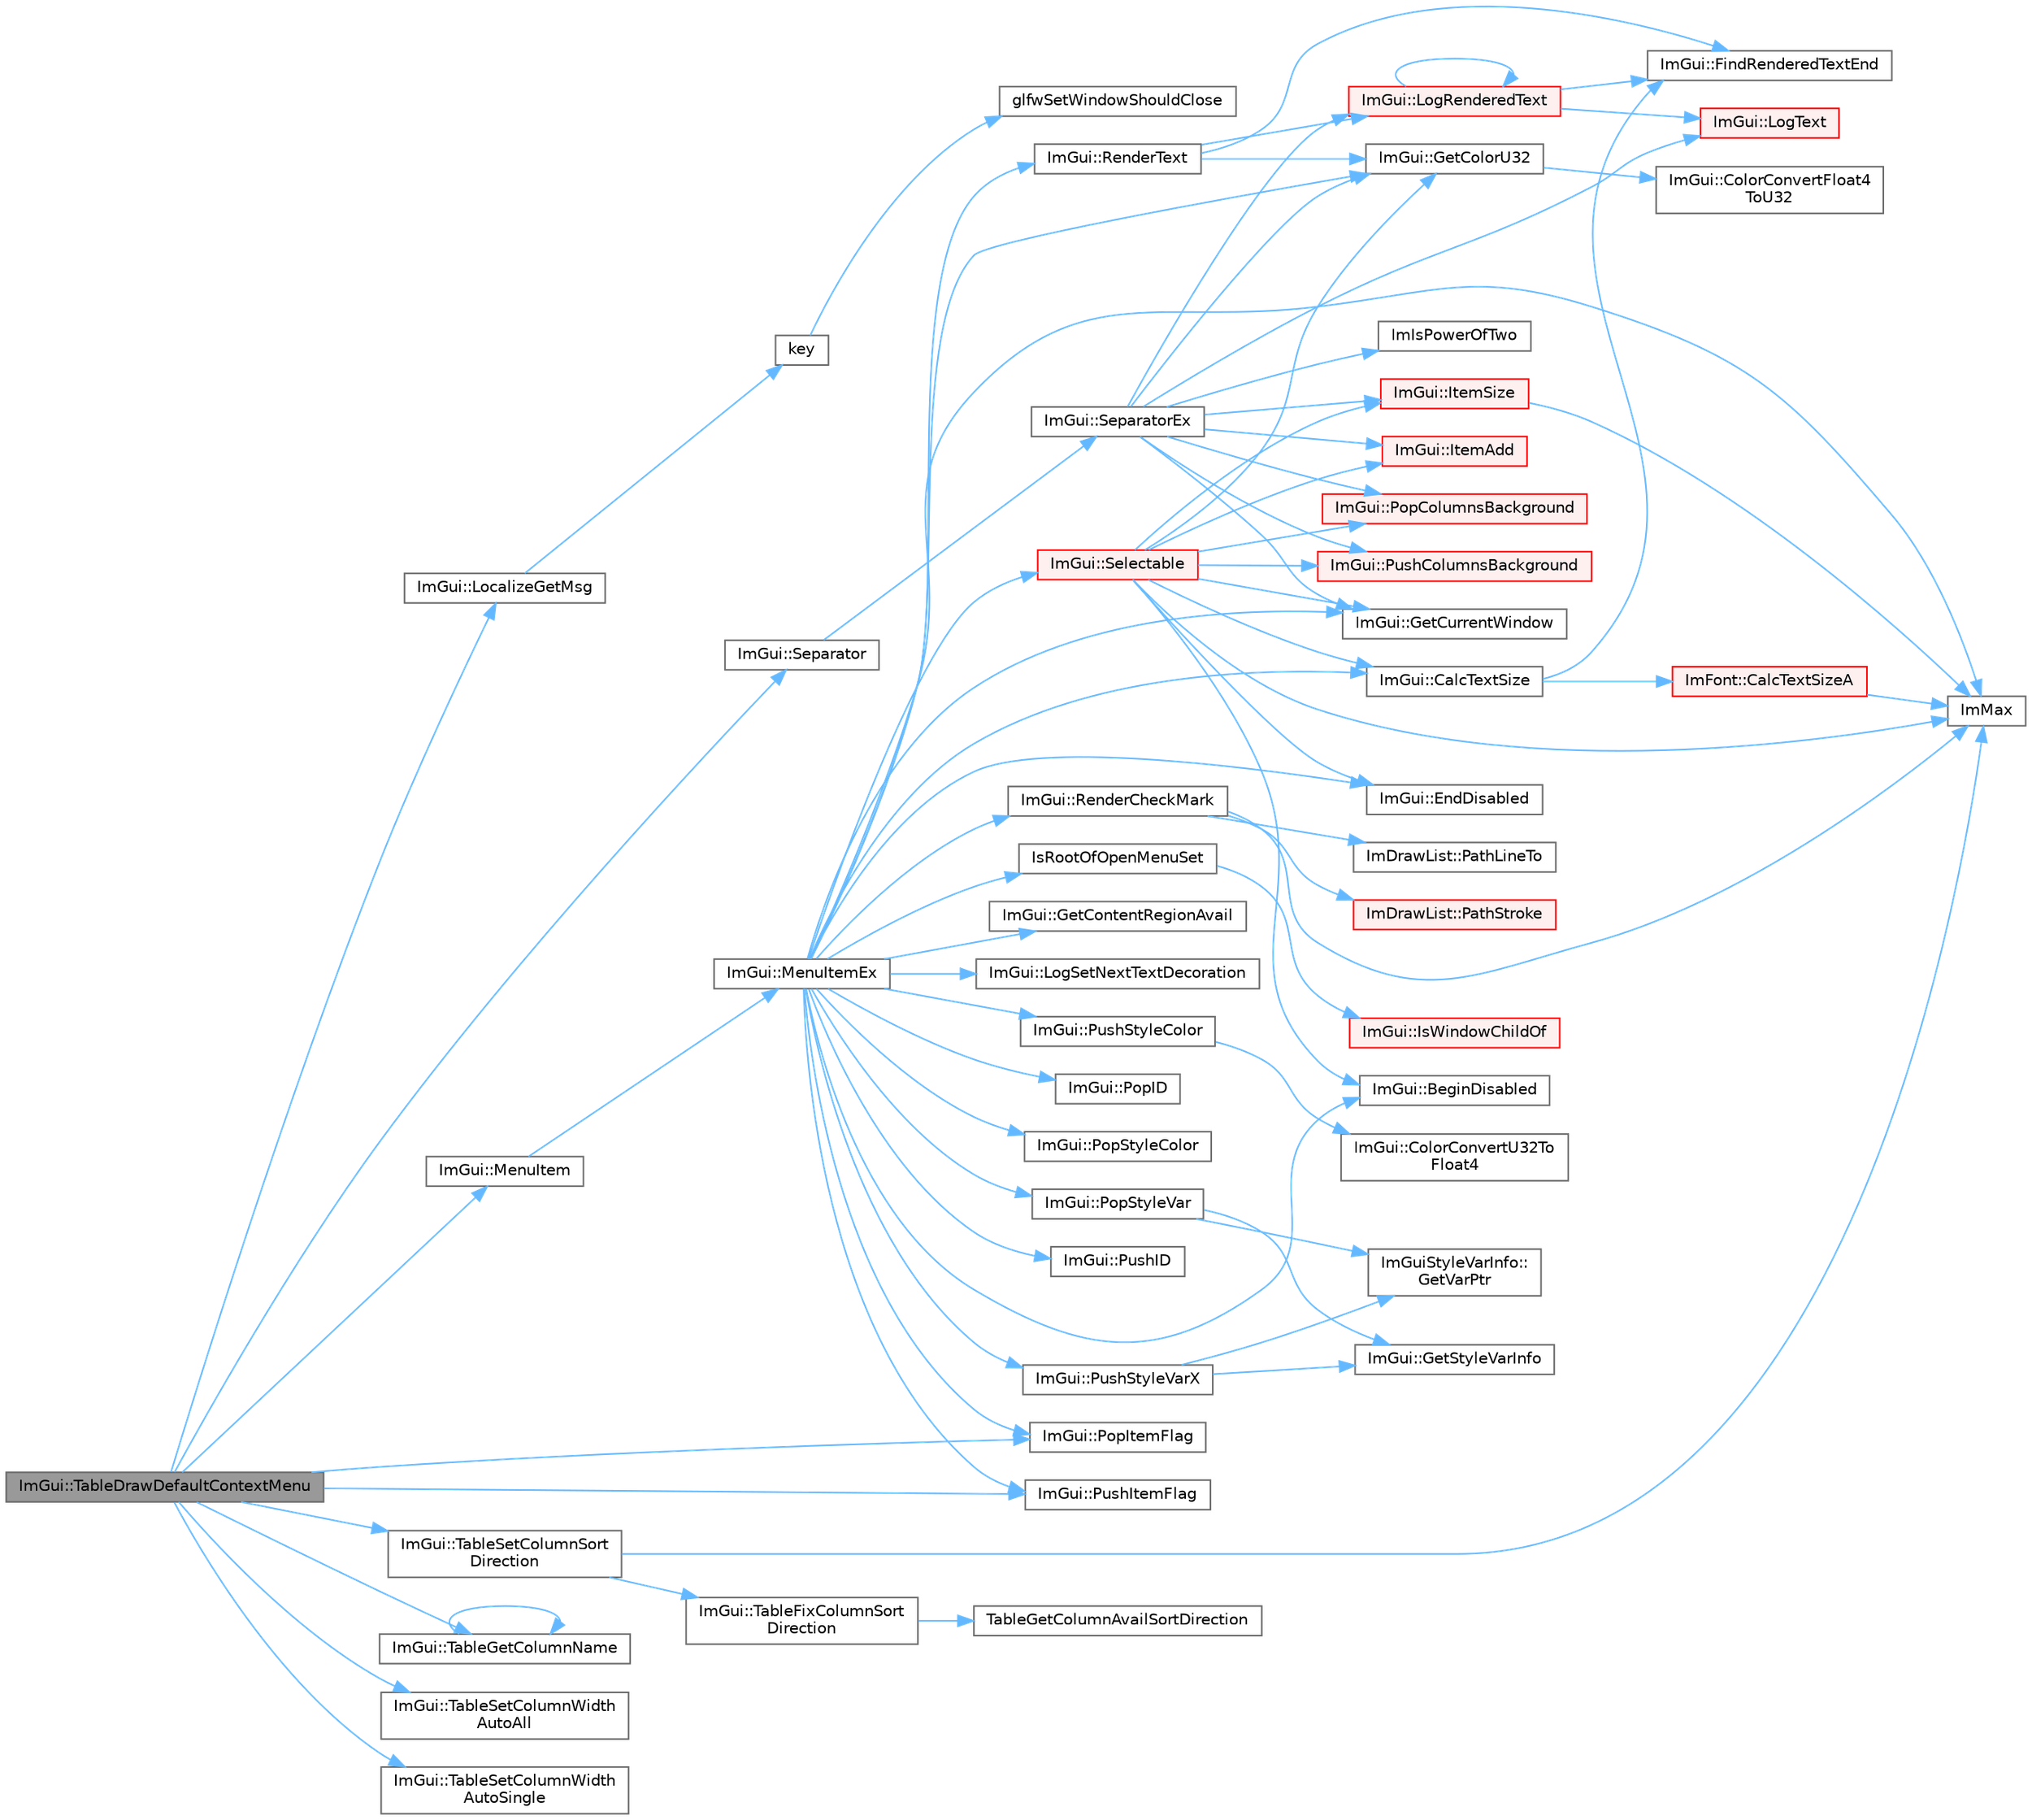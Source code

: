 digraph "ImGui::TableDrawDefaultContextMenu"
{
 // LATEX_PDF_SIZE
  bgcolor="transparent";
  edge [fontname=Helvetica,fontsize=10,labelfontname=Helvetica,labelfontsize=10];
  node [fontname=Helvetica,fontsize=10,shape=box,height=0.2,width=0.4];
  rankdir="LR";
  Node1 [id="Node000001",label="ImGui::TableDrawDefaultContextMenu",height=0.2,width=0.4,color="gray40", fillcolor="grey60", style="filled", fontcolor="black",tooltip=" "];
  Node1 -> Node2 [id="edge1_Node000001_Node000002",color="steelblue1",style="solid",tooltip=" "];
  Node2 [id="Node000002",label="ImGui::LocalizeGetMsg",height=0.2,width=0.4,color="grey40", fillcolor="white", style="filled",URL="$namespace_im_gui.html#a0560d8edbeb9985eda5334d2f01a6fad",tooltip=" "];
  Node2 -> Node3 [id="edge2_Node000002_Node000003",color="steelblue1",style="solid",tooltip=" "];
  Node3 [id="Node000003",label="key",height=0.2,width=0.4,color="grey40", fillcolor="white", style="filled",URL="$gears_8c.html#accd6b5b92b78666e36543412d4ac14cd",tooltip=" "];
  Node3 -> Node4 [id="edge3_Node000003_Node000004",color="steelblue1",style="solid",tooltip=" "];
  Node4 [id="Node000004",label="glfwSetWindowShouldClose",height=0.2,width=0.4,color="grey40", fillcolor="white", style="filled",URL="$group__window.html#ga1cadeda7a1e2f224e06a8415d30741aa",tooltip="Sets the close flag of the specified window."];
  Node1 -> Node5 [id="edge4_Node000001_Node000005",color="steelblue1",style="solid",tooltip=" "];
  Node5 [id="Node000005",label="ImGui::MenuItem",height=0.2,width=0.4,color="grey40", fillcolor="white", style="filled",URL="$namespace_im_gui.html#aa1bae511ca47478998693a9d8c84f2e6",tooltip=" "];
  Node5 -> Node6 [id="edge5_Node000005_Node000006",color="steelblue1",style="solid",tooltip=" "];
  Node6 [id="Node000006",label="ImGui::MenuItemEx",height=0.2,width=0.4,color="grey40", fillcolor="white", style="filled",URL="$namespace_im_gui.html#ab5e6e4c78805615fb4d26d4918031f9c",tooltip=" "];
  Node6 -> Node7 [id="edge6_Node000006_Node000007",color="steelblue1",style="solid",tooltip=" "];
  Node7 [id="Node000007",label="ImGui::BeginDisabled",height=0.2,width=0.4,color="grey40", fillcolor="white", style="filled",URL="$namespace_im_gui.html#ae90e9a26f01d0d45f6bf7ca720d170d1",tooltip=" "];
  Node6 -> Node8 [id="edge7_Node000006_Node000008",color="steelblue1",style="solid",tooltip=" "];
  Node8 [id="Node000008",label="ImGui::CalcTextSize",height=0.2,width=0.4,color="grey40", fillcolor="white", style="filled",URL="$namespace_im_gui.html#a848b9db6cc4a186751c0ecebcaadc33b",tooltip=" "];
  Node8 -> Node9 [id="edge8_Node000008_Node000009",color="steelblue1",style="solid",tooltip=" "];
  Node9 [id="Node000009",label="ImFont::CalcTextSizeA",height=0.2,width=0.4,color="red", fillcolor="#FFF0F0", style="filled",URL="$struct_im_font.html#a418146c00c3dee351a411b952cce5175",tooltip=" "];
  Node9 -> Node16 [id="edge9_Node000009_Node000016",color="steelblue1",style="solid",tooltip=" "];
  Node16 [id="Node000016",label="ImMax",height=0.2,width=0.4,color="grey40", fillcolor="white", style="filled",URL="$imgui__internal_8h.html#a7667efd95147d0422f140917c71a9226",tooltip=" "];
  Node8 -> Node17 [id="edge10_Node000008_Node000017",color="steelblue1",style="solid",tooltip=" "];
  Node17 [id="Node000017",label="ImGui::FindRenderedTextEnd",height=0.2,width=0.4,color="grey40", fillcolor="white", style="filled",URL="$namespace_im_gui.html#a7671e1dbc803a31b06081b52a771d83f",tooltip=" "];
  Node6 -> Node18 [id="edge11_Node000006_Node000018",color="steelblue1",style="solid",tooltip=" "];
  Node18 [id="Node000018",label="ImGui::EndDisabled",height=0.2,width=0.4,color="grey40", fillcolor="white", style="filled",URL="$namespace_im_gui.html#a9e6088c6c690ddff1302b6e42b380733",tooltip=" "];
  Node6 -> Node19 [id="edge12_Node000006_Node000019",color="steelblue1",style="solid",tooltip=" "];
  Node19 [id="Node000019",label="ImGui::GetColorU32",height=0.2,width=0.4,color="grey40", fillcolor="white", style="filled",URL="$namespace_im_gui.html#a0de2d9bd347d9866511eb8d014e62556",tooltip=" "];
  Node19 -> Node20 [id="edge13_Node000019_Node000020",color="steelblue1",style="solid",tooltip=" "];
  Node20 [id="Node000020",label="ImGui::ColorConvertFloat4\lToU32",height=0.2,width=0.4,color="grey40", fillcolor="white", style="filled",URL="$namespace_im_gui.html#abe2691de0b1a71c774ab24cc91564a94",tooltip=" "];
  Node6 -> Node21 [id="edge14_Node000006_Node000021",color="steelblue1",style="solid",tooltip=" "];
  Node21 [id="Node000021",label="ImGui::GetContentRegionAvail",height=0.2,width=0.4,color="grey40", fillcolor="white", style="filled",URL="$namespace_im_gui.html#a410c8e19b2fea8b52746ca11b3930301",tooltip=" "];
  Node6 -> Node22 [id="edge15_Node000006_Node000022",color="steelblue1",style="solid",tooltip=" "];
  Node22 [id="Node000022",label="ImGui::GetCurrentWindow",height=0.2,width=0.4,color="grey40", fillcolor="white", style="filled",URL="$namespace_im_gui.html#ac452417b5004ca16a814a72cff153526",tooltip=" "];
  Node6 -> Node16 [id="edge16_Node000006_Node000016",color="steelblue1",style="solid",tooltip=" "];
  Node6 -> Node23 [id="edge17_Node000006_Node000023",color="steelblue1",style="solid",tooltip=" "];
  Node23 [id="Node000023",label="IsRootOfOpenMenuSet",height=0.2,width=0.4,color="grey40", fillcolor="white", style="filled",URL="$imgui__widgets_8cpp.html#a323d394bcc27c05c96d74812a43aee1d",tooltip=" "];
  Node23 -> Node24 [id="edge18_Node000023_Node000024",color="steelblue1",style="solid",tooltip=" "];
  Node24 [id="Node000024",label="ImGui::IsWindowChildOf",height=0.2,width=0.4,color="red", fillcolor="#FFF0F0", style="filled",URL="$namespace_im_gui.html#a9ac223b9e17540da02c233d29914689d",tooltip=" "];
  Node6 -> Node26 [id="edge19_Node000006_Node000026",color="steelblue1",style="solid",tooltip=" "];
  Node26 [id="Node000026",label="ImGui::LogSetNextTextDecoration",height=0.2,width=0.4,color="grey40", fillcolor="white", style="filled",URL="$namespace_im_gui.html#a66bc1e61bff5f2170bcd2d7d071eaa22",tooltip=" "];
  Node6 -> Node27 [id="edge20_Node000006_Node000027",color="steelblue1",style="solid",tooltip=" "];
  Node27 [id="Node000027",label="ImGui::PopID",height=0.2,width=0.4,color="grey40", fillcolor="white", style="filled",URL="$namespace_im_gui.html#aba0b2d8f890a5d435ae43d0c4a2d4dd1",tooltip=" "];
  Node6 -> Node28 [id="edge21_Node000006_Node000028",color="steelblue1",style="solid",tooltip=" "];
  Node28 [id="Node000028",label="ImGui::PopItemFlag",height=0.2,width=0.4,color="grey40", fillcolor="white", style="filled",URL="$namespace_im_gui.html#aa93281155e1dd23715dbd384e91edc6b",tooltip=" "];
  Node6 -> Node29 [id="edge22_Node000006_Node000029",color="steelblue1",style="solid",tooltip=" "];
  Node29 [id="Node000029",label="ImGui::PopStyleColor",height=0.2,width=0.4,color="grey40", fillcolor="white", style="filled",URL="$namespace_im_gui.html#a9795f730b4043a98b6254738d86efcdc",tooltip=" "];
  Node6 -> Node30 [id="edge23_Node000006_Node000030",color="steelblue1",style="solid",tooltip=" "];
  Node30 [id="Node000030",label="ImGui::PopStyleVar",height=0.2,width=0.4,color="grey40", fillcolor="white", style="filled",URL="$namespace_im_gui.html#a14116e57d81e326adef2a702e65781d4",tooltip=" "];
  Node30 -> Node31 [id="edge24_Node000030_Node000031",color="steelblue1",style="solid",tooltip=" "];
  Node31 [id="Node000031",label="ImGui::GetStyleVarInfo",height=0.2,width=0.4,color="grey40", fillcolor="white", style="filled",URL="$namespace_im_gui.html#a3870829d4a3b6ea8ad8f6f82c944495f",tooltip=" "];
  Node30 -> Node32 [id="edge25_Node000030_Node000032",color="steelblue1",style="solid",tooltip=" "];
  Node32 [id="Node000032",label="ImGuiStyleVarInfo::\lGetVarPtr",height=0.2,width=0.4,color="grey40", fillcolor="white", style="filled",URL="$struct_im_gui_style_var_info.html#a6621aa66480ec67de95b6a74625d834a",tooltip=" "];
  Node6 -> Node33 [id="edge26_Node000006_Node000033",color="steelblue1",style="solid",tooltip=" "];
  Node33 [id="Node000033",label="ImGui::PushID",height=0.2,width=0.4,color="grey40", fillcolor="white", style="filled",URL="$namespace_im_gui.html#a27a8533605dc5b8cabf161bf7715bbde",tooltip=" "];
  Node6 -> Node34 [id="edge27_Node000006_Node000034",color="steelblue1",style="solid",tooltip=" "];
  Node34 [id="Node000034",label="ImGui::PushItemFlag",height=0.2,width=0.4,color="grey40", fillcolor="white", style="filled",URL="$namespace_im_gui.html#ac7301f6378333f6d17f47823eed9e00a",tooltip=" "];
  Node6 -> Node35 [id="edge28_Node000006_Node000035",color="steelblue1",style="solid",tooltip=" "];
  Node35 [id="Node000035",label="ImGui::PushStyleColor",height=0.2,width=0.4,color="grey40", fillcolor="white", style="filled",URL="$namespace_im_gui.html#a77ee84afb636e05eb4b2d6eeddcc2aa8",tooltip=" "];
  Node35 -> Node36 [id="edge29_Node000035_Node000036",color="steelblue1",style="solid",tooltip=" "];
  Node36 [id="Node000036",label="ImGui::ColorConvertU32To\lFloat4",height=0.2,width=0.4,color="grey40", fillcolor="white", style="filled",URL="$namespace_im_gui.html#a74df648cad381b5ad979c3609b7f4b2a",tooltip=" "];
  Node6 -> Node37 [id="edge30_Node000006_Node000037",color="steelblue1",style="solid",tooltip=" "];
  Node37 [id="Node000037",label="ImGui::PushStyleVarX",height=0.2,width=0.4,color="grey40", fillcolor="white", style="filled",URL="$namespace_im_gui.html#acf4ee3d6294b5e93fc1c79353d2a2748",tooltip=" "];
  Node37 -> Node31 [id="edge31_Node000037_Node000031",color="steelblue1",style="solid",tooltip=" "];
  Node37 -> Node32 [id="edge32_Node000037_Node000032",color="steelblue1",style="solid",tooltip=" "];
  Node6 -> Node38 [id="edge33_Node000006_Node000038",color="steelblue1",style="solid",tooltip=" "];
  Node38 [id="Node000038",label="ImGui::RenderCheckMark",height=0.2,width=0.4,color="grey40", fillcolor="white", style="filled",URL="$namespace_im_gui.html#a32d6e6c359b59df1e4f9517d65e443b8",tooltip=" "];
  Node38 -> Node16 [id="edge34_Node000038_Node000016",color="steelblue1",style="solid",tooltip=" "];
  Node38 -> Node39 [id="edge35_Node000038_Node000039",color="steelblue1",style="solid",tooltip=" "];
  Node39 [id="Node000039",label="ImDrawList::PathLineTo",height=0.2,width=0.4,color="grey40", fillcolor="white", style="filled",URL="$struct_im_draw_list.html#a828d944325ed58d8b57abd3647bffaaf",tooltip=" "];
  Node38 -> Node40 [id="edge36_Node000038_Node000040",color="steelblue1",style="solid",tooltip=" "];
  Node40 [id="Node000040",label="ImDrawList::PathStroke",height=0.2,width=0.4,color="red", fillcolor="#FFF0F0", style="filled",URL="$struct_im_draw_list.html#a60bf9040ef3d09b39c4ba8f5a2a68ae9",tooltip=" "];
  Node6 -> Node45 [id="edge37_Node000006_Node000045",color="steelblue1",style="solid",tooltip=" "];
  Node45 [id="Node000045",label="ImGui::RenderText",height=0.2,width=0.4,color="grey40", fillcolor="white", style="filled",URL="$namespace_im_gui.html#a9971ce57f2a288ac3a12df886c5550d1",tooltip=" "];
  Node45 -> Node17 [id="edge38_Node000045_Node000017",color="steelblue1",style="solid",tooltip=" "];
  Node45 -> Node19 [id="edge39_Node000045_Node000019",color="steelblue1",style="solid",tooltip=" "];
  Node45 -> Node46 [id="edge40_Node000045_Node000046",color="steelblue1",style="solid",tooltip=" "];
  Node46 [id="Node000046",label="ImGui::LogRenderedText",height=0.2,width=0.4,color="red", fillcolor="#FFF0F0", style="filled",URL="$namespace_im_gui.html#a7a0d62e33f2236ec2f789e24ca0fb56f",tooltip=" "];
  Node46 -> Node17 [id="edge41_Node000046_Node000017",color="steelblue1",style="solid",tooltip=" "];
  Node46 -> Node46 [id="edge42_Node000046_Node000046",color="steelblue1",style="solid",tooltip=" "];
  Node46 -> Node48 [id="edge43_Node000046_Node000048",color="steelblue1",style="solid",tooltip=" "];
  Node48 [id="Node000048",label="ImGui::LogText",height=0.2,width=0.4,color="red", fillcolor="#FFF0F0", style="filled",URL="$namespace_im_gui.html#aa548475d8f771ab6524d73d900a41198",tooltip=" "];
  Node6 -> Node51 [id="edge44_Node000006_Node000051",color="steelblue1",style="solid",tooltip=" "];
  Node51 [id="Node000051",label="ImGui::Selectable",height=0.2,width=0.4,color="red", fillcolor="#FFF0F0", style="filled",URL="$namespace_im_gui.html#af98575238bda183a523df19fb447af60",tooltip=" "];
  Node51 -> Node7 [id="edge45_Node000051_Node000007",color="steelblue1",style="solid",tooltip=" "];
  Node51 -> Node8 [id="edge46_Node000051_Node000008",color="steelblue1",style="solid",tooltip=" "];
  Node51 -> Node18 [id="edge47_Node000051_Node000018",color="steelblue1",style="solid",tooltip=" "];
  Node51 -> Node19 [id="edge48_Node000051_Node000019",color="steelblue1",style="solid",tooltip=" "];
  Node51 -> Node22 [id="edge49_Node000051_Node000022",color="steelblue1",style="solid",tooltip=" "];
  Node51 -> Node16 [id="edge50_Node000051_Node000016",color="steelblue1",style="solid",tooltip=" "];
  Node51 -> Node74 [id="edge51_Node000051_Node000074",color="steelblue1",style="solid",tooltip=" "];
  Node74 [id="Node000074",label="ImGui::ItemAdd",height=0.2,width=0.4,color="red", fillcolor="#FFF0F0", style="filled",URL="$namespace_im_gui.html#a0c2ccafc8d403c02a6590ac21157b9ac",tooltip=" "];
  Node51 -> Node118 [id="edge52_Node000051_Node000118",color="steelblue1",style="solid",tooltip=" "];
  Node118 [id="Node000118",label="ImGui::ItemSize",height=0.2,width=0.4,color="red", fillcolor="#FFF0F0", style="filled",URL="$namespace_im_gui.html#a4b5818a652d943ea54e0cec9fb3943d7",tooltip=" "];
  Node118 -> Node16 [id="edge53_Node000118_Node000016",color="steelblue1",style="solid",tooltip=" "];
  Node51 -> Node140 [id="edge54_Node000051_Node000140",color="steelblue1",style="solid",tooltip=" "];
  Node140 [id="Node000140",label="ImGui::PopColumnsBackground",height=0.2,width=0.4,color="red", fillcolor="#FFF0F0", style="filled",URL="$namespace_im_gui.html#a27c737fa1fc79164fc7d840e858b1845",tooltip=" "];
  Node51 -> Node145 [id="edge55_Node000051_Node000145",color="steelblue1",style="solid",tooltip=" "];
  Node145 [id="Node000145",label="ImGui::PushColumnsBackground",height=0.2,width=0.4,color="red", fillcolor="#FFF0F0", style="filled",URL="$namespace_im_gui.html#a39f557bf00d94069a41b0d40bd72c522",tooltip=" "];
  Node1 -> Node28 [id="edge56_Node000001_Node000028",color="steelblue1",style="solid",tooltip=" "];
  Node1 -> Node34 [id="edge57_Node000001_Node000034",color="steelblue1",style="solid",tooltip=" "];
  Node1 -> Node154 [id="edge58_Node000001_Node000154",color="steelblue1",style="solid",tooltip=" "];
  Node154 [id="Node000154",label="ImGui::Separator",height=0.2,width=0.4,color="grey40", fillcolor="white", style="filled",URL="$namespace_im_gui.html#a191123597a5084d003c8beac7eeb029e",tooltip=" "];
  Node154 -> Node155 [id="edge59_Node000154_Node000155",color="steelblue1",style="solid",tooltip=" "];
  Node155 [id="Node000155",label="ImGui::SeparatorEx",height=0.2,width=0.4,color="grey40", fillcolor="white", style="filled",URL="$namespace_im_gui.html#acd77978447d71b3113ad084dfde1fe18",tooltip=" "];
  Node155 -> Node19 [id="edge60_Node000155_Node000019",color="steelblue1",style="solid",tooltip=" "];
  Node155 -> Node22 [id="edge61_Node000155_Node000022",color="steelblue1",style="solid",tooltip=" "];
  Node155 -> Node156 [id="edge62_Node000155_Node000156",color="steelblue1",style="solid",tooltip=" "];
  Node156 [id="Node000156",label="ImIsPowerOfTwo",height=0.2,width=0.4,color="grey40", fillcolor="white", style="filled",URL="$imgui__internal_8h.html#a3cc719adb48b1aed8ab1196ecea7e828",tooltip=" "];
  Node155 -> Node74 [id="edge63_Node000155_Node000074",color="steelblue1",style="solid",tooltip=" "];
  Node155 -> Node118 [id="edge64_Node000155_Node000118",color="steelblue1",style="solid",tooltip=" "];
  Node155 -> Node46 [id="edge65_Node000155_Node000046",color="steelblue1",style="solid",tooltip=" "];
  Node155 -> Node48 [id="edge66_Node000155_Node000048",color="steelblue1",style="solid",tooltip=" "];
  Node155 -> Node140 [id="edge67_Node000155_Node000140",color="steelblue1",style="solid",tooltip=" "];
  Node155 -> Node145 [id="edge68_Node000155_Node000145",color="steelblue1",style="solid",tooltip=" "];
  Node1 -> Node157 [id="edge69_Node000001_Node000157",color="steelblue1",style="solid",tooltip=" "];
  Node157 [id="Node000157",label="ImGui::TableGetColumnName",height=0.2,width=0.4,color="grey40", fillcolor="white", style="filled",URL="$namespace_im_gui.html#a38ddf97e72be7278e6661d7db3055526",tooltip=" "];
  Node157 -> Node157 [id="edge70_Node000157_Node000157",color="steelblue1",style="solid",tooltip=" "];
  Node1 -> Node158 [id="edge71_Node000001_Node000158",color="steelblue1",style="solid",tooltip=" "];
  Node158 [id="Node000158",label="ImGui::TableSetColumnSort\lDirection",height=0.2,width=0.4,color="grey40", fillcolor="white", style="filled",URL="$namespace_im_gui.html#a5db8b6e07ea254b0a63e064a64847b99",tooltip=" "];
  Node158 -> Node16 [id="edge72_Node000158_Node000016",color="steelblue1",style="solid",tooltip=" "];
  Node158 -> Node159 [id="edge73_Node000158_Node000159",color="steelblue1",style="solid",tooltip=" "];
  Node159 [id="Node000159",label="ImGui::TableFixColumnSort\lDirection",height=0.2,width=0.4,color="grey40", fillcolor="white", style="filled",URL="$namespace_im_gui.html#a6eb757220d4d7276577cfadfd056c9fe",tooltip=" "];
  Node159 -> Node160 [id="edge74_Node000159_Node000160",color="steelblue1",style="solid",tooltip=" "];
  Node160 [id="Node000160",label="TableGetColumnAvailSortDirection",height=0.2,width=0.4,color="grey40", fillcolor="white", style="filled",URL="$imgui__tables_8cpp.html#aebda24996274dd92b15914db2e5437cc",tooltip=" "];
  Node1 -> Node161 [id="edge75_Node000001_Node000161",color="steelblue1",style="solid",tooltip=" "];
  Node161 [id="Node000161",label="ImGui::TableSetColumnWidth\lAutoAll",height=0.2,width=0.4,color="grey40", fillcolor="white", style="filled",URL="$namespace_im_gui.html#a772b157564e3624de66e0f86b0ed3f37",tooltip=" "];
  Node1 -> Node162 [id="edge76_Node000001_Node000162",color="steelblue1",style="solid",tooltip=" "];
  Node162 [id="Node000162",label="ImGui::TableSetColumnWidth\lAutoSingle",height=0.2,width=0.4,color="grey40", fillcolor="white", style="filled",URL="$namespace_im_gui.html#a7db13485f1945070e9de98facafe7e1d",tooltip=" "];
}
